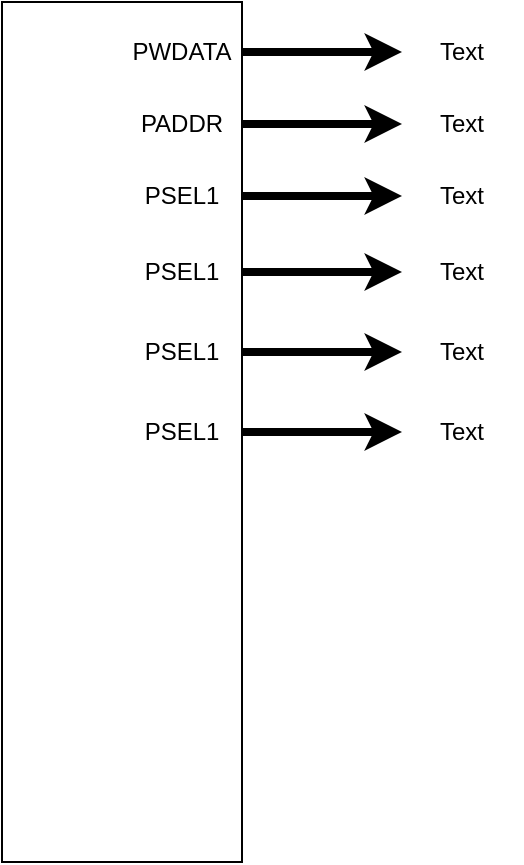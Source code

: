 <mxfile>
    <diagram id="ZGhDqd1Ju0pXmWFGiqeU" name="페이지-1">
        <mxGraphModel dx="502" dy="1139" grid="1" gridSize="10" guides="1" tooltips="1" connect="1" arrows="1" fold="1" page="1" pageScale="1" pageWidth="827" pageHeight="1169" math="0" shadow="0">
            <root>
                <mxCell id="0"/>
                <mxCell id="1" parent="0"/>
                <mxCell id="3" value="" style="rounded=0;whiteSpace=wrap;html=1;" vertex="1" parent="1">
                    <mxGeometry x="40" y="330" width="120" height="430" as="geometry"/>
                </mxCell>
                <mxCell id="6" value="" style="edgeStyle=none;html=1;strokeWidth=4;" edge="1" parent="1" source="4" target="5">
                    <mxGeometry relative="1" as="geometry"/>
                </mxCell>
                <mxCell id="4" value="PWDATA" style="text;html=1;align=center;verticalAlign=middle;whiteSpace=wrap;rounded=0;" vertex="1" parent="1">
                    <mxGeometry x="100" y="340" width="60" height="30" as="geometry"/>
                </mxCell>
                <mxCell id="5" value="Text" style="text;html=1;align=center;verticalAlign=middle;whiteSpace=wrap;rounded=0;" vertex="1" parent="1">
                    <mxGeometry x="240" y="340" width="60" height="30" as="geometry"/>
                </mxCell>
                <mxCell id="13" value="" style="edgeStyle=none;html=1;strokeWidth=4;" edge="1" source="14" target="15" parent="1">
                    <mxGeometry relative="1" as="geometry"/>
                </mxCell>
                <mxCell id="14" value="PADDR" style="text;html=1;align=center;verticalAlign=middle;whiteSpace=wrap;rounded=0;" vertex="1" parent="1">
                    <mxGeometry x="100" y="376" width="60" height="30" as="geometry"/>
                </mxCell>
                <mxCell id="15" value="Text" style="text;html=1;align=center;verticalAlign=middle;whiteSpace=wrap;rounded=0;" vertex="1" parent="1">
                    <mxGeometry x="240" y="376" width="60" height="30" as="geometry"/>
                </mxCell>
                <mxCell id="16" value="" style="edgeStyle=none;html=1;strokeWidth=4;" edge="1" source="17" target="18" parent="1">
                    <mxGeometry relative="1" as="geometry"/>
                </mxCell>
                <mxCell id="17" value="PSEL1" style="text;html=1;align=center;verticalAlign=middle;whiteSpace=wrap;rounded=0;" vertex="1" parent="1">
                    <mxGeometry x="100" y="412" width="60" height="30" as="geometry"/>
                </mxCell>
                <mxCell id="18" value="Text" style="text;html=1;align=center;verticalAlign=middle;whiteSpace=wrap;rounded=0;" vertex="1" parent="1">
                    <mxGeometry x="240" y="412" width="60" height="30" as="geometry"/>
                </mxCell>
                <mxCell id="63" value="" style="edgeStyle=none;html=1;strokeWidth=4;" edge="1" source="64" target="65" parent="1">
                    <mxGeometry relative="1" as="geometry"/>
                </mxCell>
                <mxCell id="64" value="PSEL1" style="text;html=1;align=center;verticalAlign=middle;whiteSpace=wrap;rounded=0;" vertex="1" parent="1">
                    <mxGeometry x="100" y="450" width="60" height="30" as="geometry"/>
                </mxCell>
                <mxCell id="65" value="Text" style="text;html=1;align=center;verticalAlign=middle;whiteSpace=wrap;rounded=0;" vertex="1" parent="1">
                    <mxGeometry x="240" y="450" width="60" height="30" as="geometry"/>
                </mxCell>
                <mxCell id="66" value="" style="edgeStyle=none;html=1;strokeWidth=4;" edge="1" source="67" target="68" parent="1">
                    <mxGeometry relative="1" as="geometry"/>
                </mxCell>
                <mxCell id="67" value="PSEL1" style="text;html=1;align=center;verticalAlign=middle;whiteSpace=wrap;rounded=0;" vertex="1" parent="1">
                    <mxGeometry x="100" y="490" width="60" height="30" as="geometry"/>
                </mxCell>
                <mxCell id="68" value="Text" style="text;html=1;align=center;verticalAlign=middle;whiteSpace=wrap;rounded=0;" vertex="1" parent="1">
                    <mxGeometry x="240" y="490" width="60" height="30" as="geometry"/>
                </mxCell>
                <mxCell id="69" value="" style="edgeStyle=none;html=1;strokeWidth=4;" edge="1" source="70" target="71" parent="1">
                    <mxGeometry relative="1" as="geometry"/>
                </mxCell>
                <mxCell id="70" value="PSEL1" style="text;html=1;align=center;verticalAlign=middle;whiteSpace=wrap;rounded=0;" vertex="1" parent="1">
                    <mxGeometry x="100" y="530" width="60" height="30" as="geometry"/>
                </mxCell>
                <mxCell id="71" value="Text" style="text;html=1;align=center;verticalAlign=middle;whiteSpace=wrap;rounded=0;" vertex="1" parent="1">
                    <mxGeometry x="240" y="530" width="60" height="30" as="geometry"/>
                </mxCell>
            </root>
        </mxGraphModel>
    </diagram>
</mxfile>